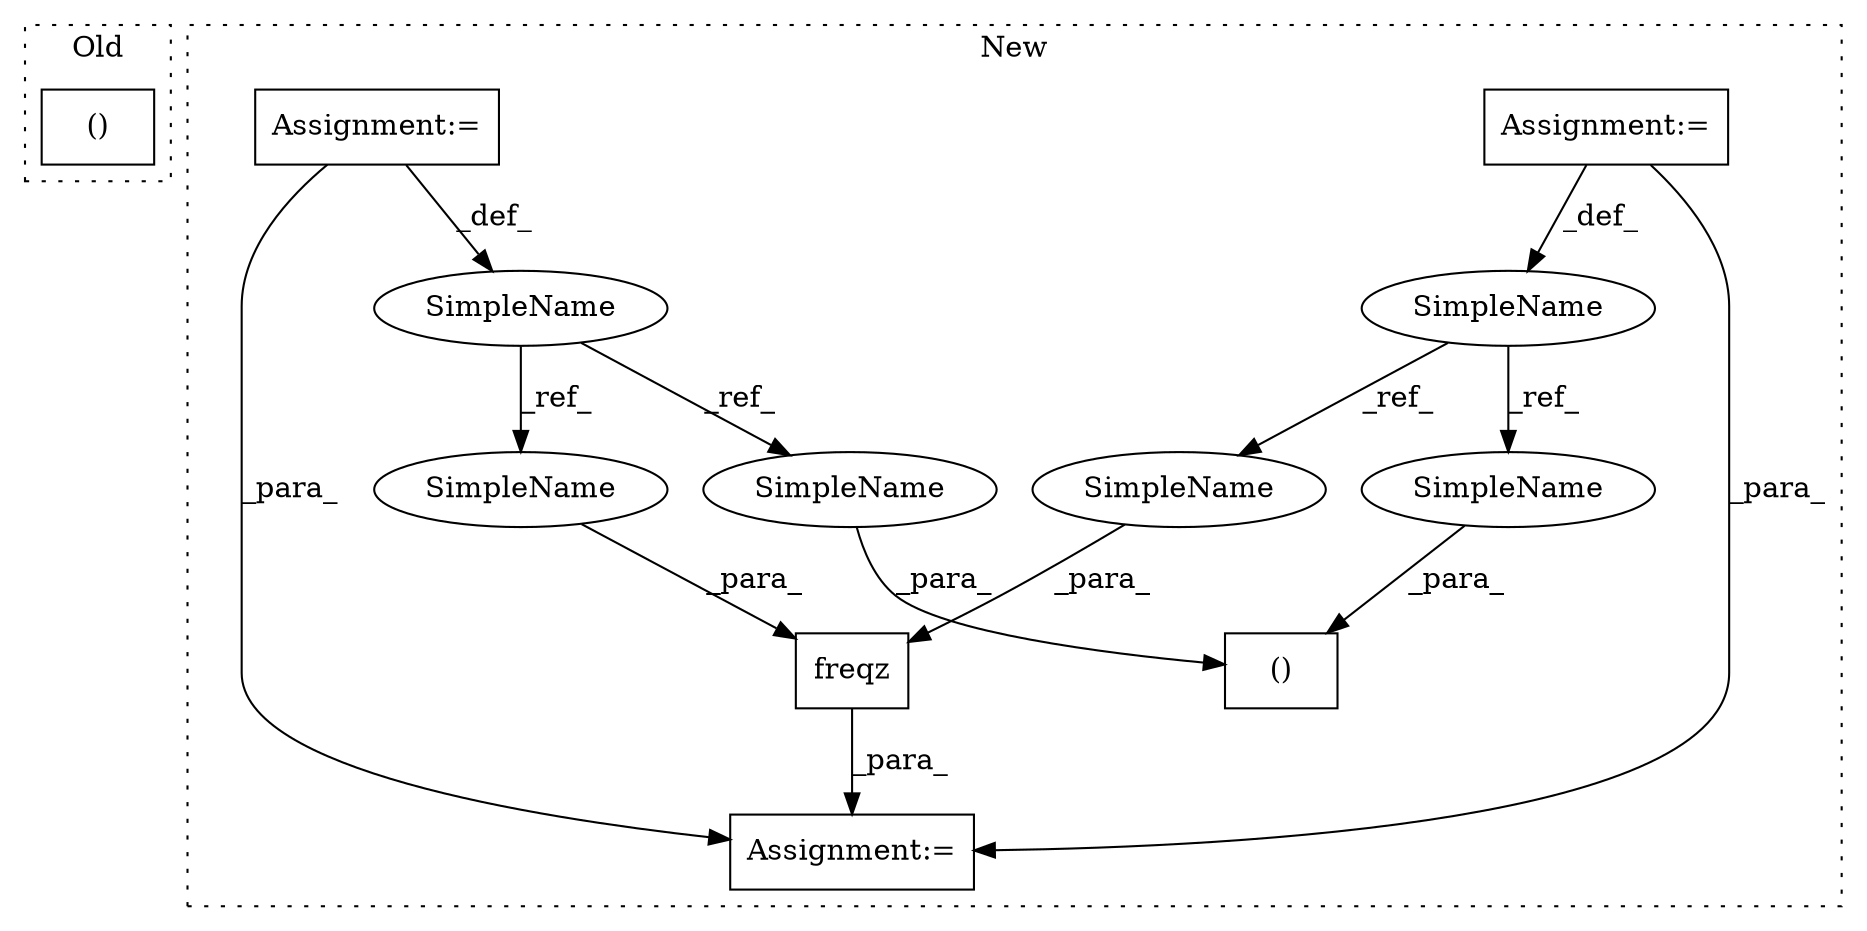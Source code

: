 digraph G {
subgraph cluster0 {
1 [label="()" a="106" s="7970" l="16" shape="box"];
label = "Old";
style="dotted";
}
subgraph cluster1 {
2 [label="freqz" a="32" s="12191,12200" l="6,1" shape="box"];
3 [label="SimpleName" a="42" s="11911" l="1" shape="ellipse"];
4 [label="()" a="106" s="12120" l="15" shape="box"];
5 [label="Assignment:=" a="7" s="12189" l="2" shape="box"];
6 [label="SimpleName" a="42" s="11922" l="1" shape="ellipse"];
7 [label="Assignment:=" a="7" s="11911" l="1" shape="box"];
8 [label="Assignment:=" a="7" s="11922" l="1" shape="box"];
9 [label="SimpleName" a="42" s="12134" l="1" shape="ellipse"];
10 [label="SimpleName" a="42" s="12199" l="1" shape="ellipse"];
11 [label="SimpleName" a="42" s="12197" l="1" shape="ellipse"];
12 [label="SimpleName" a="42" s="12120" l="1" shape="ellipse"];
label = "New";
style="dotted";
}
2 -> 5 [label="_para_"];
3 -> 9 [label="_ref_"];
3 -> 10 [label="_ref_"];
6 -> 11 [label="_ref_"];
6 -> 12 [label="_ref_"];
7 -> 3 [label="_def_"];
7 -> 5 [label="_para_"];
8 -> 5 [label="_para_"];
8 -> 6 [label="_def_"];
9 -> 4 [label="_para_"];
10 -> 2 [label="_para_"];
11 -> 2 [label="_para_"];
12 -> 4 [label="_para_"];
}